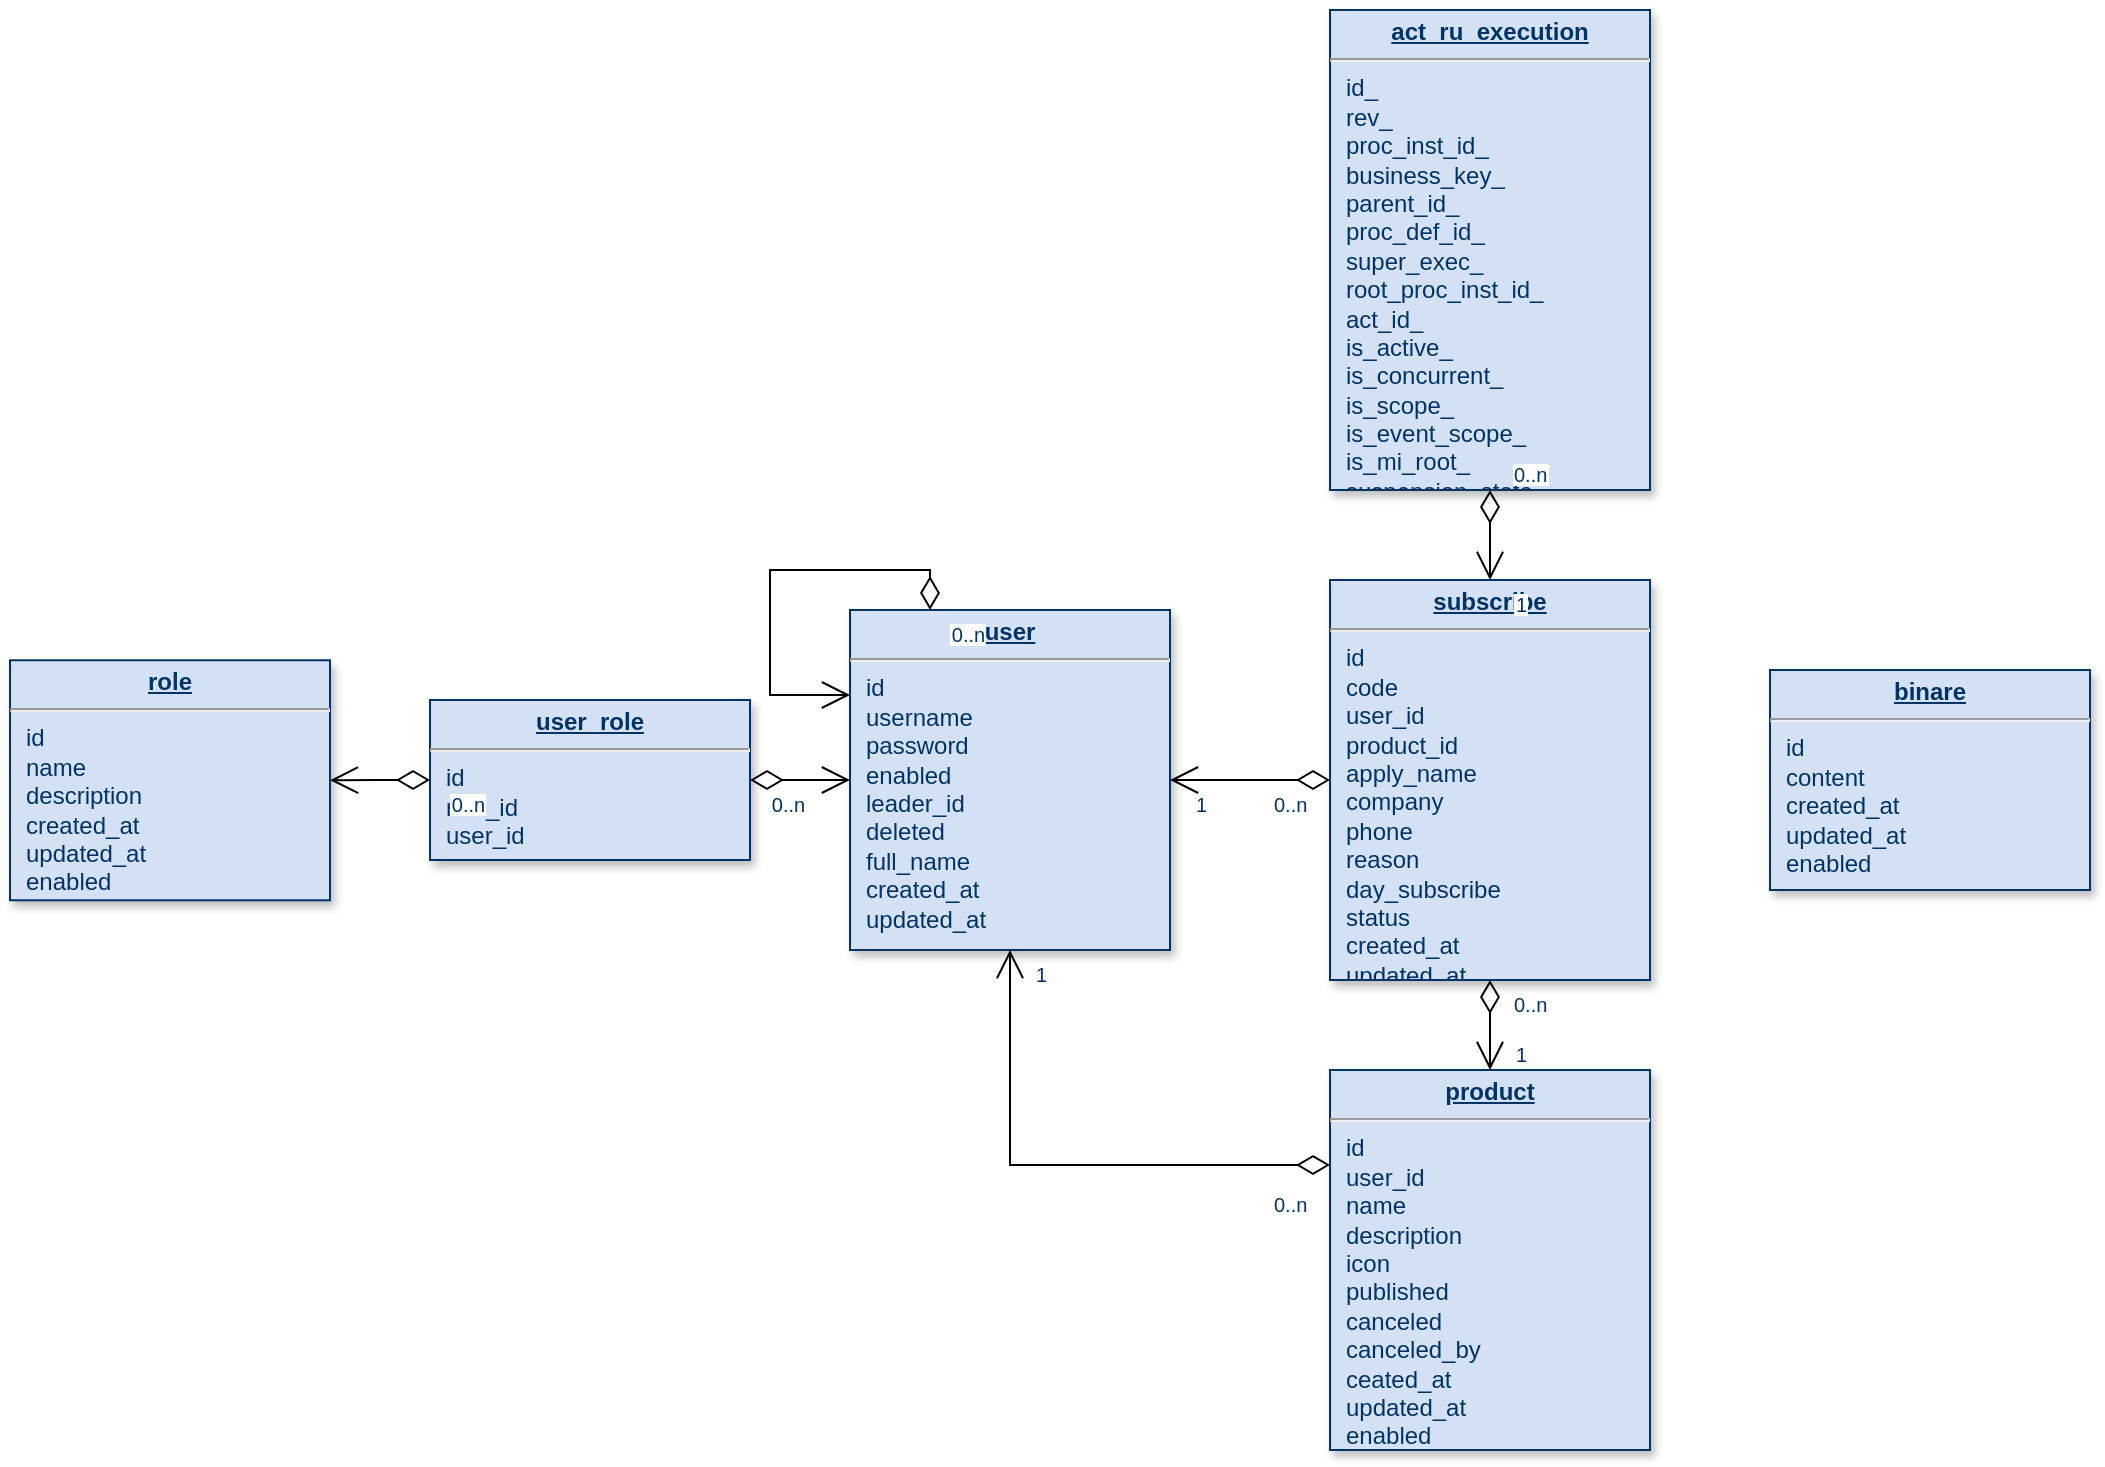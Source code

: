 <mxfile pages="1" version="11.2.4" type="github"><diagram name="Page-1" id="efa7a0a1-bf9b-a30e-e6df-94a7791c09e9"><mxGraphModel dx="1422" dy="803" grid="0" gridSize="10" guides="1" tooltips="1" connect="1" arrows="1" fold="1" page="0" pageScale="1" pageWidth="826" pageHeight="1169" background="#ffffff" math="0" shadow="0"><root><mxCell id="0"/><mxCell id="1" parent="0"/><mxCell id="19" value="&lt;p style=&quot;margin: 0px ; margin-top: 4px ; text-align: center ; text-decoration: underline&quot;&gt;&lt;strong&gt;role&lt;/strong&gt;&lt;/p&gt;&lt;hr&gt;&lt;p style=&quot;margin: 0px ; margin-left: 8px&quot;&gt;id&lt;br&gt;name&lt;/p&gt;&lt;p style=&quot;margin: 0px ; margin-left: 8px&quot;&gt;description&lt;/p&gt;&lt;p style=&quot;margin: 0px ; margin-left: 8px&quot;&gt;created_at&lt;/p&gt;&lt;p style=&quot;margin: 0px ; margin-left: 8px&quot;&gt;updated_at&lt;/p&gt;&lt;p style=&quot;margin: 0px ; margin-left: 8px&quot;&gt;enabled&lt;/p&gt;" style="verticalAlign=top;align=left;overflow=fill;fontSize=12;fontFamily=Helvetica;html=1;strokeColor=#003366;shadow=1;fillColor=#D4E1F5;fontColor=#003366" parent="1" vertex="1"><mxGeometry x="255.0" y="445.14" width="160" height="120" as="geometry"/></mxCell><mxCell id="22" value="&lt;p style=&quot;margin: 0px ; margin-top: 4px ; text-align: center ; text-decoration: underline&quot;&gt;&lt;b&gt;user&lt;/b&gt;&lt;/p&gt;&lt;hr&gt;&lt;p style=&quot;margin: 0px ; margin-left: 8px&quot;&gt;id&lt;/p&gt;&lt;p style=&quot;margin: 0px ; margin-left: 8px&quot;&gt;username&lt;/p&gt;&lt;p style=&quot;margin: 0px ; margin-left: 8px&quot;&gt;password&lt;/p&gt;&lt;p style=&quot;margin: 0px ; margin-left: 8px&quot;&gt;enabled&lt;/p&gt;&lt;p style=&quot;margin: 0px ; margin-left: 8px&quot;&gt;leader_id&lt;/p&gt;&lt;p style=&quot;margin: 0px ; margin-left: 8px&quot;&gt;deleted&lt;/p&gt;&lt;p style=&quot;margin: 0px ; margin-left: 8px&quot;&gt;full_name&lt;/p&gt;&lt;p style=&quot;margin: 0px ; margin-left: 8px&quot;&gt;created_at&lt;/p&gt;&lt;p style=&quot;margin: 0px ; margin-left: 8px&quot;&gt;updated_at&lt;/p&gt;" style="verticalAlign=top;align=left;overflow=fill;fontSize=12;fontFamily=Helvetica;html=1;strokeColor=#003366;shadow=1;fillColor=#D4E1F5;fontColor=#003366" parent="1" vertex="1"><mxGeometry x="675" y="420" width="160" height="170" as="geometry"/></mxCell><mxCell id="23" value="&lt;p style=&quot;margin: 0px ; margin-top: 4px ; text-align: center ; text-decoration: underline&quot;&gt;&lt;b&gt;user_role&lt;/b&gt;&lt;/p&gt;&lt;hr&gt;&lt;p style=&quot;margin: 0px ; margin-left: 8px&quot;&gt;id&lt;/p&gt;&lt;p style=&quot;margin: 0px ; margin-left: 8px&quot;&gt;role_id&lt;/p&gt;&lt;p style=&quot;margin: 0px ; margin-left: 8px&quot;&gt;user_id&lt;/p&gt;" style="verticalAlign=top;align=left;overflow=fill;fontSize=12;fontFamily=Helvetica;html=1;strokeColor=#003366;shadow=1;fillColor=#D4E1F5;fontColor=#003366" parent="1" vertex="1"><mxGeometry x="465" y="465" width="160" height="80" as="geometry"/></mxCell><mxCell id="26" value="&lt;p style=&quot;margin: 0px ; margin-top: 4px ; text-align: center ; text-decoration: underline&quot;&gt;&lt;b&gt;product&lt;/b&gt;&lt;/p&gt;&lt;hr&gt;&lt;p style=&quot;margin: 0px ; margin-left: 8px&quot;&gt;id&lt;/p&gt;&lt;p style=&quot;margin: 0px ; margin-left: 8px&quot;&gt;user_id&lt;/p&gt;&lt;p style=&quot;margin: 0px ; margin-left: 8px&quot;&gt;name&lt;/p&gt;&lt;p style=&quot;margin: 0px ; margin-left: 8px&quot;&gt;description&lt;/p&gt;&lt;p style=&quot;margin: 0px ; margin-left: 8px&quot;&gt;icon&lt;/p&gt;&lt;p style=&quot;margin: 0px ; margin-left: 8px&quot;&gt;published&lt;/p&gt;&lt;p style=&quot;margin: 0px ; margin-left: 8px&quot;&gt;canceled&lt;/p&gt;&lt;p style=&quot;margin: 0px ; margin-left: 8px&quot;&gt;canceled_by&lt;/p&gt;&lt;p style=&quot;margin: 0px ; margin-left: 8px&quot;&gt;ceated_at&lt;/p&gt;&lt;p style=&quot;margin: 0px ; margin-left: 8px&quot;&gt;updated_at&lt;/p&gt;&lt;p style=&quot;margin: 0px ; margin-left: 8px&quot;&gt;enabled&lt;/p&gt;&lt;p style=&quot;margin: 0px ; margin-left: 8px&quot;&gt;deleted&lt;/p&gt;" style="verticalAlign=top;align=left;overflow=fill;fontSize=12;fontFamily=Helvetica;html=1;strokeColor=#003366;shadow=1;fillColor=#D4E1F5;fontColor=#003366" parent="1" vertex="1"><mxGeometry x="915" y="650" width="160" height="190" as="geometry"/></mxCell><mxCell id="27" value="&lt;p style=&quot;margin: 0px ; margin-top: 4px ; text-align: center ; text-decoration: underline&quot;&gt;&lt;b&gt;subscribe&lt;/b&gt;&lt;/p&gt;&lt;hr&gt;&lt;p style=&quot;margin: 0px ; margin-left: 8px&quot;&gt;id&lt;/p&gt;&lt;p style=&quot;margin: 0px ; margin-left: 8px&quot;&gt;code&lt;br&gt;user_id&lt;/p&gt;&lt;p style=&quot;margin: 0px ; margin-left: 8px&quot;&gt;product_id&lt;/p&gt;&lt;p style=&quot;margin: 0px ; margin-left: 8px&quot;&gt;apply_name&lt;/p&gt;&lt;p style=&quot;margin: 0px ; margin-left: 8px&quot;&gt;company&lt;/p&gt;&lt;p style=&quot;margin: 0px ; margin-left: 8px&quot;&gt;phone&lt;/p&gt;&lt;p style=&quot;margin: 0px ; margin-left: 8px&quot;&gt;reason&lt;/p&gt;&lt;p style=&quot;margin: 0px ; margin-left: 8px&quot;&gt;day_subscribe&lt;/p&gt;&lt;p style=&quot;margin: 0px ; margin-left: 8px&quot;&gt;status&lt;/p&gt;&lt;p style=&quot;margin: 0px ; margin-left: 8px&quot;&gt;created_at&lt;/p&gt;&lt;p style=&quot;margin: 0px ; margin-left: 8px&quot;&gt;updated_at&lt;/p&gt;&lt;p style=&quot;margin: 0px ; margin-left: 8px&quot;&gt;enabled&lt;/p&gt;" style="verticalAlign=top;align=left;overflow=fill;fontSize=12;fontFamily=Helvetica;html=1;strokeColor=#003366;shadow=1;fillColor=#D4E1F5;fontColor=#003366" parent="1" vertex="1"><mxGeometry x="915" y="405.0" width="160" height="200" as="geometry"/></mxCell><mxCell id="32" value="&lt;p style=&quot;margin: 0px ; margin-top: 4px ; text-align: center ; text-decoration: underline&quot;&gt;&lt;b&gt;binare&lt;/b&gt;&lt;/p&gt;&lt;hr&gt;&lt;p style=&quot;margin: 0px ; margin-left: 8px&quot;&gt;id&lt;/p&gt;&lt;p style=&quot;margin: 0px ; margin-left: 8px&quot;&gt;content&lt;/p&gt;&lt;p style=&quot;margin: 0px ; margin-left: 8px&quot;&gt;created_at&lt;/p&gt;&lt;p style=&quot;margin: 0px ; margin-left: 8px&quot;&gt;updated_at&lt;/p&gt;&lt;p style=&quot;margin: 0px ; margin-left: 8px&quot;&gt;enabled&lt;/p&gt;" style="verticalAlign=top;align=left;overflow=fill;fontSize=12;fontFamily=Helvetica;html=1;strokeColor=#003366;shadow=1;fillColor=#D4E1F5;fontColor=#003366" parent="1" vertex="1"><mxGeometry x="1135" y="450" width="160" height="110" as="geometry"/></mxCell><mxCell id="35" value="&lt;p style=&quot;margin: 4px 0px 0px ; text-align: center&quot;&gt;&lt;b&gt;&lt;u&gt;act_ru_execution&lt;/u&gt;&lt;/b&gt;&lt;br&gt;&lt;/p&gt;&lt;hr&gt;&lt;p style=&quot;margin: 0px ; margin-left: 8px&quot;&gt;id_&lt;/p&gt;&lt;p style=&quot;margin: 0px ; margin-left: 8px&quot;&gt;rev_&lt;/p&gt;&lt;p style=&quot;margin: 0px ; margin-left: 8px&quot;&gt;proc_inst_id_&lt;/p&gt;&lt;p style=&quot;margin: 0px ; margin-left: 8px&quot;&gt;business_key_&lt;/p&gt;&lt;p style=&quot;margin: 0px ; margin-left: 8px&quot;&gt;parent_id_&lt;/p&gt;&lt;p style=&quot;margin: 0px ; margin-left: 8px&quot;&gt;proc_def_id_&lt;/p&gt;&lt;p style=&quot;margin: 0px ; margin-left: 8px&quot;&gt;super_exec_&lt;/p&gt;&lt;p style=&quot;margin: 0px ; margin-left: 8px&quot;&gt;root_proc_inst_id_&lt;/p&gt;&lt;p style=&quot;margin: 0px ; margin-left: 8px&quot;&gt;act_id_&lt;/p&gt;&lt;p style=&quot;margin: 0px ; margin-left: 8px&quot;&gt;is_active_&lt;/p&gt;&lt;p style=&quot;margin: 0px ; margin-left: 8px&quot;&gt;is_concurrent_&lt;/p&gt;&lt;p style=&quot;margin: 0px ; margin-left: 8px&quot;&gt;is_scope_&lt;/p&gt;&lt;p style=&quot;margin: 0px ; margin-left: 8px&quot;&gt;is_event_scope_&lt;/p&gt;&lt;p style=&quot;margin: 0px ; margin-left: 8px&quot;&gt;is_mi_root_&lt;/p&gt;&lt;p style=&quot;margin: 0px ; margin-left: 8px&quot;&gt;suspension_state_&lt;/p&gt;&lt;p style=&quot;margin: 0px ; margin-left: 8px&quot;&gt;cached_ent_state_&lt;/p&gt;&lt;p style=&quot;margin: 0px ; margin-left: 8px&quot;&gt;tenant_id_&lt;/p&gt;&lt;p style=&quot;margin: 0px ; margin-left: 8px&quot;&gt;name_&lt;/p&gt;&lt;p style=&quot;margin: 0px ; margin-left: 8px&quot;&gt;start_time_&lt;/p&gt;&lt;p style=&quot;margin: 0px ; margin-left: 8px&quot;&gt;start_user_id_&lt;/p&gt;&lt;p style=&quot;margin: 0px ; margin-left: 8px&quot;&gt;lock_time_&lt;/p&gt;&lt;p style=&quot;margin: 0px ; margin-left: 8px&quot;&gt;is_count_enabled_&lt;/p&gt;&lt;p style=&quot;margin: 0px ; margin-left: 8px&quot;&gt;evt_subscr_count_&lt;/p&gt;&lt;p style=&quot;margin: 0px ; margin-left: 8px&quot;&gt;task_count_&lt;/p&gt;&lt;p style=&quot;margin: 0px ; margin-left: 8px&quot;&gt;job_count_&lt;/p&gt;&lt;p style=&quot;margin: 0px ; margin-left: 8px&quot;&gt;timer_job_count_&lt;/p&gt;&lt;p style=&quot;margin: 0px ; margin-left: 8px&quot;&gt;susp_job_count_&lt;/p&gt;&lt;p style=&quot;margin: 0px ; margin-left: 8px&quot;&gt;deadletter_job_count_&lt;/p&gt;&lt;p style=&quot;margin: 0px ; margin-left: 8px&quot;&gt;var_count_&lt;/p&gt;&lt;p style=&quot;margin: 0px ; margin-left: 8px&quot;&gt;id_link_count_&lt;/p&gt;" style="verticalAlign=top;align=left;overflow=fill;fontSize=12;fontFamily=Helvetica;html=1;strokeColor=#003366;shadow=1;fillColor=#D4E1F5;fontColor=#003366" parent="1" vertex="1"><mxGeometry x="915" y="120" width="160" height="240" as="geometry"/></mxCell><mxCell id="45" value="" style="endArrow=open;endSize=12;startArrow=diamondThin;startSize=14;startFill=0;edgeStyle=orthogonalEdgeStyle;rounded=0" parent="1" source="23" target="22" edge="1"><mxGeometry x="264.36" y="180" as="geometry"><mxPoint x="264.36" y="180" as="sourcePoint"/><mxPoint x="424.36" y="180" as="targetPoint"/></mxGeometry></mxCell><mxCell id="46" value="0..n" style="resizable=0;align=left;verticalAlign=top;labelBackgroundColor=#ffffff;fontSize=10;strokeColor=#003366;shadow=1;fillColor=#D4E1F5;fontColor=#003366" parent="45" connectable="0" vertex="1"><mxGeometry x="-1" relative="1" as="geometry"><mxPoint x="8.92" as="offset"/></mxGeometry></mxCell><mxCell id="54" value="" style="endArrow=open;endSize=12;startArrow=diamondThin;startSize=14;startFill=0;edgeStyle=orthogonalEdgeStyle;exitX=0;exitY=0.25;rounded=0" parent="1" source="26" target="22" edge="1"><mxGeometry x="954.36" y="170" as="geometry"><mxPoint x="954.36" y="170" as="sourcePoint"/><mxPoint x="1114.36" y="170" as="targetPoint"/></mxGeometry></mxCell><mxCell id="55" value="0..n" style="resizable=0;align=left;verticalAlign=top;labelBackgroundColor=#ffffff;fontSize=10;strokeColor=#003366;shadow=1;fillColor=#D4E1F5;fontColor=#003366" parent="54" connectable="0" vertex="1"><mxGeometry x="-1" relative="1" as="geometry"><mxPoint x="-30" y="7.5" as="offset"/></mxGeometry></mxCell><mxCell id="56" value="1" style="resizable=0;align=right;verticalAlign=top;labelBackgroundColor=#ffffff;fontSize=10;strokeColor=#003366;shadow=1;fillColor=#D4E1F5;fontColor=#003366" parent="54" connectable="0" vertex="1"><mxGeometry x="1" relative="1" as="geometry"><mxPoint x="20" as="offset"/></mxGeometry></mxCell><mxCell id="57" value="" style="endArrow=open;endSize=12;startArrow=diamondThin;startSize=14;startFill=0;edgeStyle=orthogonalEdgeStyle" parent="1" source="27" target="26" edge="1"><mxGeometry x="1014.36" y="180" as="geometry"><mxPoint x="1014.36" y="180" as="sourcePoint"/><mxPoint x="1174.36" y="180" as="targetPoint"/></mxGeometry></mxCell><mxCell id="58" value="0..n" style="resizable=0;align=left;verticalAlign=top;labelBackgroundColor=#ffffff;fontSize=10;strokeColor=#003366;shadow=1;fillColor=#D4E1F5;fontColor=#003366" parent="57" connectable="0" vertex="1"><mxGeometry x="-1" relative="1" as="geometry"><mxPoint x="10" as="offset"/></mxGeometry></mxCell><mxCell id="59" value="1" style="resizable=0;align=right;verticalAlign=top;labelBackgroundColor=#ffffff;fontSize=10;strokeColor=#003366;shadow=1;fillColor=#D4E1F5;fontColor=#003366" parent="57" connectable="0" vertex="1"><mxGeometry x="1" relative="1" as="geometry"><mxPoint x="20" y="-20" as="offset"/></mxGeometry></mxCell><mxCell id="81" value="" style="endArrow=open;endSize=12;startArrow=diamondThin;startSize=14;startFill=0;edgeStyle=orthogonalEdgeStyle" parent="1" source="35" target="27" edge="1"><mxGeometry x="864.36" y="540" as="geometry"><mxPoint x="1115" y="380" as="sourcePoint"/><mxPoint x="1024.36" y="540" as="targetPoint"/></mxGeometry></mxCell><mxCell id="82" value="0..n" style="resizable=0;align=left;verticalAlign=top;labelBackgroundColor=#ffffff;fontSize=10;strokeColor=#003366;shadow=1;fillColor=#D4E1F5;fontColor=#003366" parent="81" connectable="0" vertex="1"><mxGeometry x="-1" relative="1" as="geometry"><mxPoint x="10" y="-20" as="offset"/></mxGeometry></mxCell><mxCell id="83" value="1" style="resizable=0;align=right;verticalAlign=top;labelBackgroundColor=#ffffff;fontSize=10;strokeColor=#003366;shadow=1;fillColor=#D4E1F5;fontColor=#003366" parent="81" connectable="0" vertex="1"><mxGeometry x="1" relative="1" as="geometry"><mxPoint x="20" as="offset"/></mxGeometry></mxCell><mxCell id="84" value="" style="endArrow=open;endSize=12;startArrow=diamondThin;startSize=14;startFill=0;edgeStyle=orthogonalEdgeStyle" parent="1" source="27" target="22" edge="1"><mxGeometry x="1134.36" y="130" as="geometry"><mxPoint x="1134.36" y="130" as="sourcePoint"/><mxPoint x="1294.36" y="130" as="targetPoint"/></mxGeometry></mxCell><mxCell id="85" value="0..n" style="resizable=0;align=left;verticalAlign=top;labelBackgroundColor=#ffffff;fontSize=10;strokeColor=#003366;shadow=1;fillColor=#D4E1F5;fontColor=#003366" parent="84" connectable="0" vertex="1"><mxGeometry x="-1" relative="1" as="geometry"><mxPoint x="-30" as="offset"/></mxGeometry></mxCell><mxCell id="86" value="1" style="resizable=0;align=right;verticalAlign=top;labelBackgroundColor=#ffffff;fontSize=10;strokeColor=#003366;shadow=1;fillColor=#D4E1F5;fontColor=#003366" parent="84" connectable="0" vertex="1"><mxGeometry x="1" relative="1" as="geometry"><mxPoint x="20" y="2.728e-13" as="offset"/></mxGeometry></mxCell><mxCell id="NApSLv_enQEYS-NjGVGo-114" value="" style="endArrow=open;endSize=12;startArrow=diamondThin;startSize=14;startFill=0;edgeStyle=orthogonalEdgeStyle;rounded=0;entryX=1;entryY=0.5;entryDx=0;entryDy=0;exitX=0;exitY=0.5;exitDx=0;exitDy=0;" parent="1" source="23" target="19" edge="1"><mxGeometry x="94.36" y="350" as="geometry"><mxPoint x="355.08" y="660" as="sourcePoint"/><mxPoint x="455" y="670" as="targetPoint"/><Array as="points"/></mxGeometry></mxCell><mxCell id="NApSLv_enQEYS-NjGVGo-115" value="0..n" style="resizable=0;align=left;verticalAlign=top;labelBackgroundColor=#ffffff;fontSize=10;strokeColor=#003366;shadow=1;fillColor=#D4E1F5;fontColor=#003366" parent="NApSLv_enQEYS-NjGVGo-114" connectable="0" vertex="1"><mxGeometry x="-1" relative="1" as="geometry"><mxPoint x="8.92" as="offset"/></mxGeometry></mxCell><mxCell id="D_FZfvUI4h4dCcZ30uNj-86" value="" style="endArrow=open;endSize=12;startArrow=diamondThin;startSize=14;startFill=0;edgeStyle=orthogonalEdgeStyle;rounded=0;exitX=0.25;exitY=0;exitDx=0;exitDy=0;entryX=0;entryY=0.25;entryDx=0;entryDy=0;" edge="1" parent="1" source="22" target="22"><mxGeometry x="264.36" y="180" as="geometry"><mxPoint x="555" y="500" as="sourcePoint"/><mxPoint x="625" y="515" as="targetPoint"/><Array as="points"><mxPoint x="715" y="400"/><mxPoint x="635" y="400"/><mxPoint x="635" y="463"/></Array></mxGeometry></mxCell><mxCell id="D_FZfvUI4h4dCcZ30uNj-87" value="0..n" style="resizable=0;align=left;verticalAlign=top;labelBackgroundColor=#ffffff;fontSize=10;strokeColor=#003366;shadow=1;fillColor=#D4E1F5;fontColor=#003366" connectable="0" vertex="1" parent="D_FZfvUI4h4dCcZ30uNj-86"><mxGeometry x="-1" relative="1" as="geometry"><mxPoint x="8.92" as="offset"/></mxGeometry></mxCell></root></mxGraphModel></diagram></mxfile>